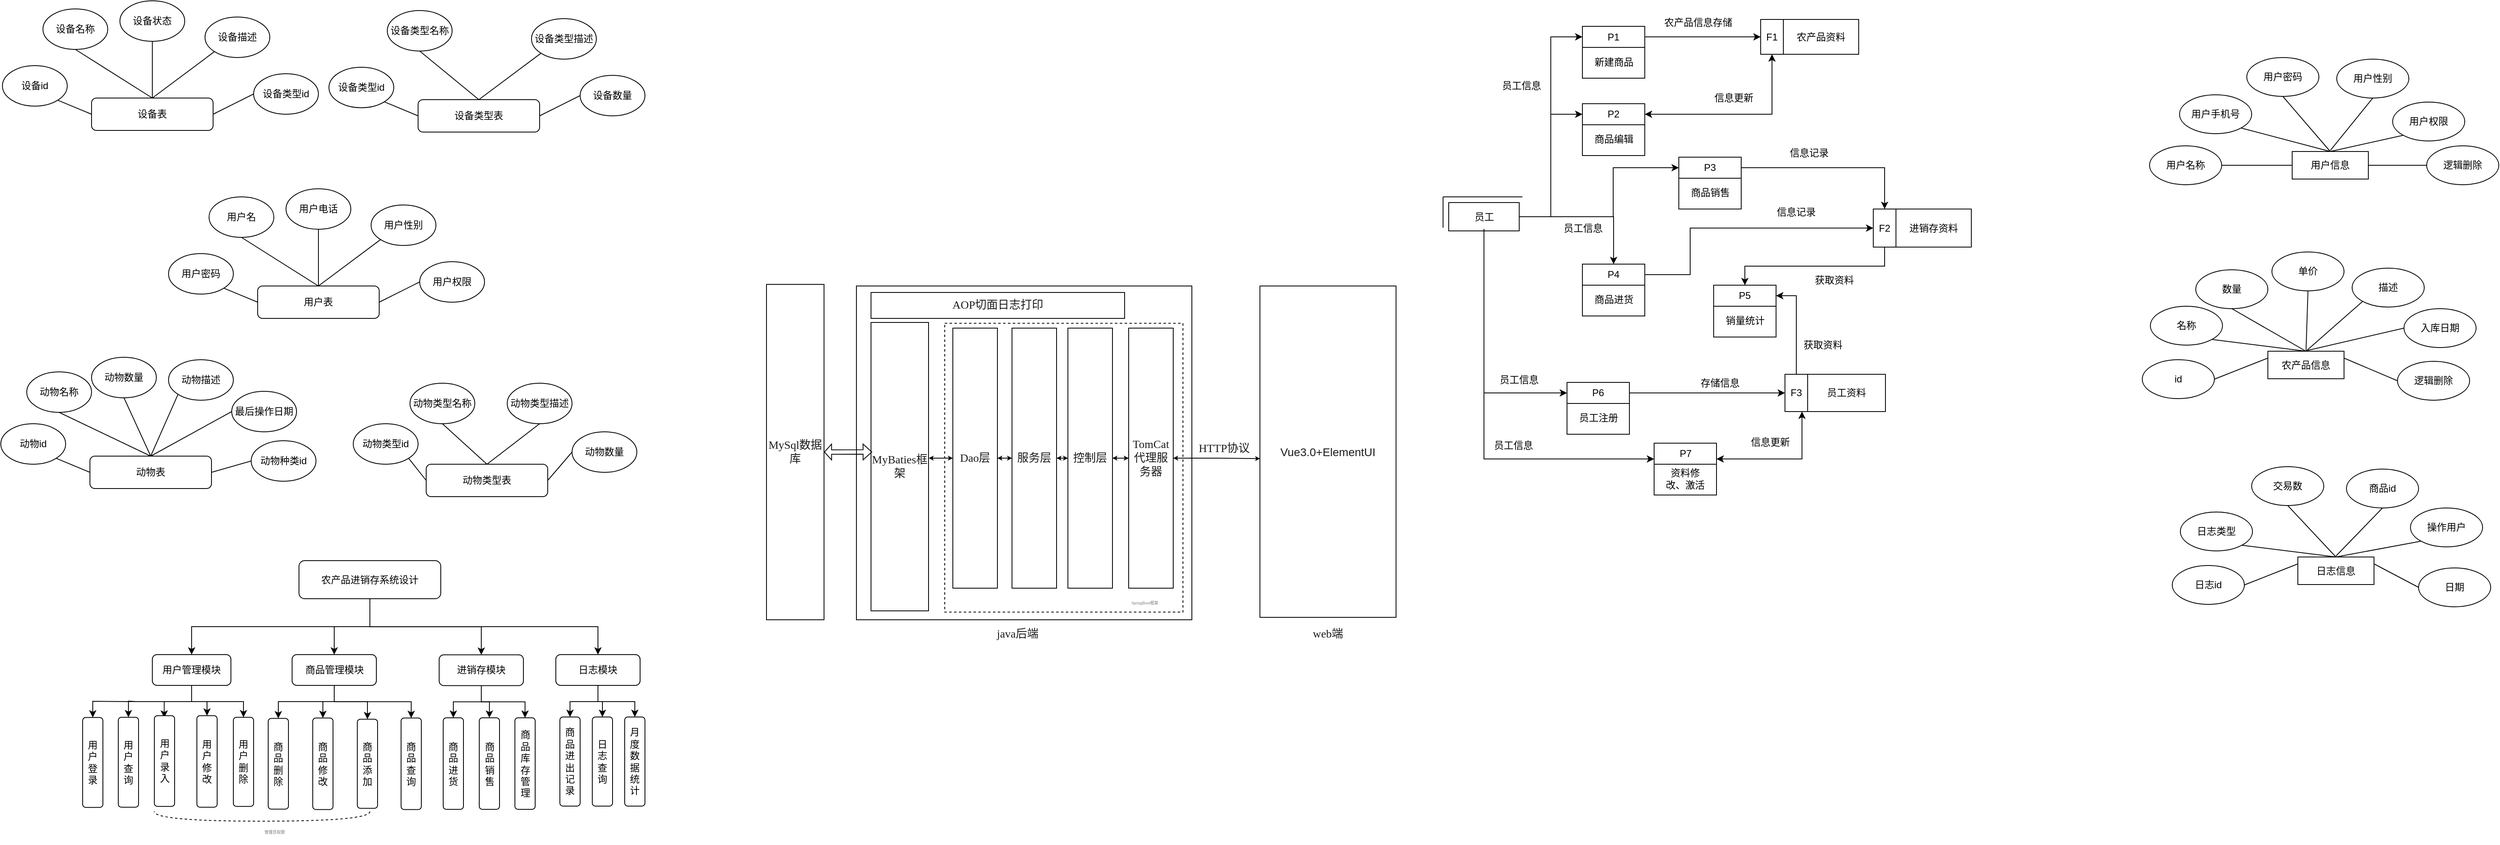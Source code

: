 <mxfile version="20.4.0" type="github">
  <diagram id="R2lEEEUBdFMjLlhIrx00" name="Page-1">
    <mxGraphModel dx="726" dy="376" grid="0" gridSize="10" guides="1" tooltips="1" connect="1" arrows="1" fold="1" page="1" pageScale="1" pageWidth="850" pageHeight="1100" math="0" shadow="0" extFonts="Permanent Marker^https://fonts.googleapis.com/css?family=Permanent+Marker">
      <root>
        <mxCell id="0" />
        <mxCell id="1" parent="0" />
        <mxCell id="AGVSFBgQGpehAt4ojXvq-1" value="用户表" style="rounded=1;whiteSpace=wrap;html=1;" parent="1" vertex="1">
          <mxGeometry x="350" y="390" width="150" height="40" as="geometry" />
        </mxCell>
        <mxCell id="AGVSFBgQGpehAt4ojXvq-3" value="用户名" style="ellipse;whiteSpace=wrap;html=1;" parent="1" vertex="1">
          <mxGeometry x="290" y="280" width="80" height="50" as="geometry" />
        </mxCell>
        <mxCell id="AGVSFBgQGpehAt4ojXvq-4" value="用户电话" style="ellipse;whiteSpace=wrap;html=1;" parent="1" vertex="1">
          <mxGeometry x="385" y="270" width="80" height="50" as="geometry" />
        </mxCell>
        <mxCell id="AGVSFBgQGpehAt4ojXvq-5" value="用户密码" style="ellipse;whiteSpace=wrap;html=1;" parent="1" vertex="1">
          <mxGeometry x="240" y="350" width="80" height="50" as="geometry" />
        </mxCell>
        <mxCell id="AGVSFBgQGpehAt4ojXvq-6" value="用户性别" style="ellipse;whiteSpace=wrap;html=1;" parent="1" vertex="1">
          <mxGeometry x="490" y="290" width="80" height="50" as="geometry" />
        </mxCell>
        <mxCell id="AGVSFBgQGpehAt4ojXvq-7" value="用户权限" style="ellipse;whiteSpace=wrap;html=1;" parent="1" vertex="1">
          <mxGeometry x="550" y="360" width="80" height="50" as="geometry" />
        </mxCell>
        <mxCell id="AGVSFBgQGpehAt4ojXvq-9" value="" style="endArrow=none;html=1;rounded=0;entryX=1;entryY=1;entryDx=0;entryDy=0;exitX=0;exitY=0.5;exitDx=0;exitDy=0;" parent="1" source="AGVSFBgQGpehAt4ojXvq-1" target="AGVSFBgQGpehAt4ojXvq-5" edge="1">
          <mxGeometry width="50" height="50" relative="1" as="geometry">
            <mxPoint x="600" y="430" as="sourcePoint" />
            <mxPoint x="650" y="380" as="targetPoint" />
          </mxGeometry>
        </mxCell>
        <mxCell id="AGVSFBgQGpehAt4ojXvq-10" value="" style="endArrow=none;html=1;rounded=0;entryX=0.5;entryY=1;entryDx=0;entryDy=0;exitX=0.5;exitY=0;exitDx=0;exitDy=0;" parent="1" source="AGVSFBgQGpehAt4ojXvq-1" target="AGVSFBgQGpehAt4ojXvq-3" edge="1">
          <mxGeometry width="50" height="50" relative="1" as="geometry">
            <mxPoint x="360" y="420" as="sourcePoint" />
            <mxPoint x="318.382" y="402.616" as="targetPoint" />
          </mxGeometry>
        </mxCell>
        <mxCell id="AGVSFBgQGpehAt4ojXvq-11" value="" style="endArrow=none;html=1;rounded=0;entryX=0.5;entryY=1;entryDx=0;entryDy=0;exitX=0.5;exitY=0;exitDx=0;exitDy=0;" parent="1" source="AGVSFBgQGpehAt4ojXvq-1" target="AGVSFBgQGpehAt4ojXvq-4" edge="1">
          <mxGeometry width="50" height="50" relative="1" as="geometry">
            <mxPoint x="435" y="400" as="sourcePoint" />
            <mxPoint x="370" y="340" as="targetPoint" />
          </mxGeometry>
        </mxCell>
        <mxCell id="AGVSFBgQGpehAt4ojXvq-12" value="" style="endArrow=none;html=1;rounded=0;entryX=0;entryY=1;entryDx=0;entryDy=0;exitX=0.5;exitY=0;exitDx=0;exitDy=0;" parent="1" source="AGVSFBgQGpehAt4ojXvq-1" target="AGVSFBgQGpehAt4ojXvq-6" edge="1">
          <mxGeometry width="50" height="50" relative="1" as="geometry">
            <mxPoint x="445" y="410" as="sourcePoint" />
            <mxPoint x="380" y="350" as="targetPoint" />
          </mxGeometry>
        </mxCell>
        <mxCell id="AGVSFBgQGpehAt4ojXvq-13" value="" style="endArrow=none;html=1;rounded=0;entryX=0;entryY=0.5;entryDx=0;entryDy=0;exitX=1;exitY=0.5;exitDx=0;exitDy=0;" parent="1" source="AGVSFBgQGpehAt4ojXvq-1" target="AGVSFBgQGpehAt4ojXvq-7" edge="1">
          <mxGeometry width="50" height="50" relative="1" as="geometry">
            <mxPoint x="455" y="420" as="sourcePoint" />
            <mxPoint x="390" y="360" as="targetPoint" />
          </mxGeometry>
        </mxCell>
        <mxCell id="AGVSFBgQGpehAt4ojXvq-14" value="设备表" style="rounded=1;whiteSpace=wrap;html=1;" parent="1" vertex="1">
          <mxGeometry x="145" y="158" width="150" height="40" as="geometry" />
        </mxCell>
        <mxCell id="AGVSFBgQGpehAt4ojXvq-15" value="设备名称" style="ellipse;whiteSpace=wrap;html=1;" parent="1" vertex="1">
          <mxGeometry x="85" y="48" width="80" height="50" as="geometry" />
        </mxCell>
        <mxCell id="AGVSFBgQGpehAt4ojXvq-16" value="设备状态" style="ellipse;whiteSpace=wrap;html=1;" parent="1" vertex="1">
          <mxGeometry x="180" y="38" width="80" height="50" as="geometry" />
        </mxCell>
        <mxCell id="AGVSFBgQGpehAt4ojXvq-17" value="设备id" style="ellipse;whiteSpace=wrap;html=1;" parent="1" vertex="1">
          <mxGeometry x="35" y="118" width="80" height="50" as="geometry" />
        </mxCell>
        <mxCell id="AGVSFBgQGpehAt4ojXvq-18" value="设备描述" style="ellipse;whiteSpace=wrap;html=1;" parent="1" vertex="1">
          <mxGeometry x="285" y="58" width="80" height="50" as="geometry" />
        </mxCell>
        <mxCell id="AGVSFBgQGpehAt4ojXvq-19" value="设备类型id" style="ellipse;whiteSpace=wrap;html=1;" parent="1" vertex="1">
          <mxGeometry x="345" y="128" width="80" height="50" as="geometry" />
        </mxCell>
        <mxCell id="AGVSFBgQGpehAt4ojXvq-20" value="" style="endArrow=none;html=1;rounded=0;entryX=1;entryY=1;entryDx=0;entryDy=0;exitX=0;exitY=0.5;exitDx=0;exitDy=0;" parent="1" source="AGVSFBgQGpehAt4ojXvq-14" target="AGVSFBgQGpehAt4ojXvq-17" edge="1">
          <mxGeometry width="50" height="50" relative="1" as="geometry">
            <mxPoint x="395" y="198" as="sourcePoint" />
            <mxPoint x="445" y="148" as="targetPoint" />
          </mxGeometry>
        </mxCell>
        <mxCell id="AGVSFBgQGpehAt4ojXvq-21" value="" style="endArrow=none;html=1;rounded=0;entryX=0.5;entryY=1;entryDx=0;entryDy=0;exitX=0.5;exitY=0;exitDx=0;exitDy=0;" parent="1" source="AGVSFBgQGpehAt4ojXvq-14" target="AGVSFBgQGpehAt4ojXvq-15" edge="1">
          <mxGeometry width="50" height="50" relative="1" as="geometry">
            <mxPoint x="155" y="188" as="sourcePoint" />
            <mxPoint x="113.382" y="170.616" as="targetPoint" />
          </mxGeometry>
        </mxCell>
        <mxCell id="AGVSFBgQGpehAt4ojXvq-22" value="" style="endArrow=none;html=1;rounded=0;entryX=0.5;entryY=1;entryDx=0;entryDy=0;exitX=0.5;exitY=0;exitDx=0;exitDy=0;" parent="1" source="AGVSFBgQGpehAt4ojXvq-14" target="AGVSFBgQGpehAt4ojXvq-16" edge="1">
          <mxGeometry width="50" height="50" relative="1" as="geometry">
            <mxPoint x="230" y="168" as="sourcePoint" />
            <mxPoint x="165" y="108" as="targetPoint" />
          </mxGeometry>
        </mxCell>
        <mxCell id="AGVSFBgQGpehAt4ojXvq-23" value="" style="endArrow=none;html=1;rounded=0;entryX=0;entryY=1;entryDx=0;entryDy=0;exitX=0.5;exitY=0;exitDx=0;exitDy=0;" parent="1" source="AGVSFBgQGpehAt4ojXvq-14" target="AGVSFBgQGpehAt4ojXvq-18" edge="1">
          <mxGeometry width="50" height="50" relative="1" as="geometry">
            <mxPoint x="240" y="178" as="sourcePoint" />
            <mxPoint x="175" y="118" as="targetPoint" />
          </mxGeometry>
        </mxCell>
        <mxCell id="AGVSFBgQGpehAt4ojXvq-24" value="" style="endArrow=none;html=1;rounded=0;entryX=0;entryY=0.5;entryDx=0;entryDy=0;exitX=1;exitY=0.5;exitDx=0;exitDy=0;" parent="1" source="AGVSFBgQGpehAt4ojXvq-14" target="AGVSFBgQGpehAt4ojXvq-19" edge="1">
          <mxGeometry width="50" height="50" relative="1" as="geometry">
            <mxPoint x="250" y="188" as="sourcePoint" />
            <mxPoint x="185" y="128" as="targetPoint" />
          </mxGeometry>
        </mxCell>
        <mxCell id="AGVSFBgQGpehAt4ojXvq-25" value="动物表" style="rounded=1;whiteSpace=wrap;html=1;" parent="1" vertex="1">
          <mxGeometry x="143" y="600" width="150" height="40" as="geometry" />
        </mxCell>
        <mxCell id="AGVSFBgQGpehAt4ojXvq-26" value="动物名称" style="ellipse;whiteSpace=wrap;html=1;" parent="1" vertex="1">
          <mxGeometry x="65" y="496" width="80" height="50" as="geometry" />
        </mxCell>
        <mxCell id="AGVSFBgQGpehAt4ojXvq-27" value="动物数量" style="ellipse;whiteSpace=wrap;html=1;" parent="1" vertex="1">
          <mxGeometry x="145" y="478" width="80" height="50" as="geometry" />
        </mxCell>
        <mxCell id="AGVSFBgQGpehAt4ojXvq-28" value="动物id" style="ellipse;whiteSpace=wrap;html=1;" parent="1" vertex="1">
          <mxGeometry x="33" y="560" width="80" height="50" as="geometry" />
        </mxCell>
        <mxCell id="AGVSFBgQGpehAt4ojXvq-29" value="动物描述" style="ellipse;whiteSpace=wrap;html=1;" parent="1" vertex="1">
          <mxGeometry x="240" y="481" width="80" height="50" as="geometry" />
        </mxCell>
        <mxCell id="AGVSFBgQGpehAt4ojXvq-30" value="最后操作日期" style="ellipse;whiteSpace=wrap;html=1;" parent="1" vertex="1">
          <mxGeometry x="318" y="520" width="80" height="50" as="geometry" />
        </mxCell>
        <mxCell id="AGVSFBgQGpehAt4ojXvq-31" value="" style="endArrow=none;html=1;rounded=0;entryX=1;entryY=1;entryDx=0;entryDy=0;exitX=0;exitY=0.5;exitDx=0;exitDy=0;" parent="1" source="AGVSFBgQGpehAt4ojXvq-25" target="AGVSFBgQGpehAt4ojXvq-28" edge="1">
          <mxGeometry width="50" height="50" relative="1" as="geometry">
            <mxPoint x="393" y="640" as="sourcePoint" />
            <mxPoint x="443" y="590" as="targetPoint" />
          </mxGeometry>
        </mxCell>
        <mxCell id="AGVSFBgQGpehAt4ojXvq-32" value="" style="endArrow=none;html=1;rounded=0;entryX=0.5;entryY=1;entryDx=0;entryDy=0;exitX=0.5;exitY=0;exitDx=0;exitDy=0;" parent="1" source="AGVSFBgQGpehAt4ojXvq-25" target="AGVSFBgQGpehAt4ojXvq-26" edge="1">
          <mxGeometry width="50" height="50" relative="1" as="geometry">
            <mxPoint x="153" y="630" as="sourcePoint" />
            <mxPoint x="111.382" y="612.616" as="targetPoint" />
          </mxGeometry>
        </mxCell>
        <mxCell id="AGVSFBgQGpehAt4ojXvq-33" value="" style="endArrow=none;html=1;rounded=0;entryX=0.5;entryY=1;entryDx=0;entryDy=0;exitX=0.5;exitY=0;exitDx=0;exitDy=0;" parent="1" source="AGVSFBgQGpehAt4ojXvq-25" target="AGVSFBgQGpehAt4ojXvq-27" edge="1">
          <mxGeometry width="50" height="50" relative="1" as="geometry">
            <mxPoint x="228" y="610" as="sourcePoint" />
            <mxPoint x="163" y="550" as="targetPoint" />
          </mxGeometry>
        </mxCell>
        <mxCell id="AGVSFBgQGpehAt4ojXvq-34" value="" style="endArrow=none;html=1;rounded=0;entryX=0;entryY=1;entryDx=0;entryDy=0;exitX=0.5;exitY=0;exitDx=0;exitDy=0;" parent="1" source="AGVSFBgQGpehAt4ojXvq-25" target="AGVSFBgQGpehAt4ojXvq-29" edge="1">
          <mxGeometry width="50" height="50" relative="1" as="geometry">
            <mxPoint x="238" y="620" as="sourcePoint" />
            <mxPoint x="173" y="560" as="targetPoint" />
          </mxGeometry>
        </mxCell>
        <mxCell id="AGVSFBgQGpehAt4ojXvq-35" value="" style="endArrow=none;html=1;rounded=0;entryX=0;entryY=0.5;entryDx=0;entryDy=0;exitX=0.5;exitY=0;exitDx=0;exitDy=0;" parent="1" source="AGVSFBgQGpehAt4ojXvq-25" target="AGVSFBgQGpehAt4ojXvq-30" edge="1">
          <mxGeometry width="50" height="50" relative="1" as="geometry">
            <mxPoint x="269" y="581" as="sourcePoint" />
            <mxPoint x="183" y="570" as="targetPoint" />
          </mxGeometry>
        </mxCell>
        <mxCell id="AGVSFBgQGpehAt4ojXvq-36" value="动物种类id" style="ellipse;whiteSpace=wrap;html=1;" parent="1" vertex="1">
          <mxGeometry x="342" y="581" width="80" height="50" as="geometry" />
        </mxCell>
        <mxCell id="AGVSFBgQGpehAt4ojXvq-37" value="" style="endArrow=none;html=1;rounded=0;entryX=0;entryY=0.5;entryDx=0;entryDy=0;exitX=1;exitY=0.5;exitDx=0;exitDy=0;" parent="1" source="AGVSFBgQGpehAt4ojXvq-25" target="AGVSFBgQGpehAt4ojXvq-36" edge="1">
          <mxGeometry width="50" height="50" relative="1" as="geometry">
            <mxPoint x="293" y="690.0" as="sourcePoint" />
            <mxPoint x="183" y="640" as="targetPoint" />
          </mxGeometry>
        </mxCell>
        <mxCell id="AGVSFBgQGpehAt4ojXvq-38" value="动物类型表" style="rounded=1;whiteSpace=wrap;html=1;" parent="1" vertex="1">
          <mxGeometry x="558" y="610" width="150" height="40" as="geometry" />
        </mxCell>
        <mxCell id="AGVSFBgQGpehAt4ojXvq-39" value="动物类型名称" style="ellipse;whiteSpace=wrap;html=1;" parent="1" vertex="1">
          <mxGeometry x="538" y="510" width="80" height="50" as="geometry" />
        </mxCell>
        <mxCell id="AGVSFBgQGpehAt4ojXvq-40" value="动物类型描述" style="ellipse;whiteSpace=wrap;html=1;" parent="1" vertex="1">
          <mxGeometry x="658" y="510" width="80" height="50" as="geometry" />
        </mxCell>
        <mxCell id="AGVSFBgQGpehAt4ojXvq-41" value="动物类型id" style="ellipse;whiteSpace=wrap;html=1;" parent="1" vertex="1">
          <mxGeometry x="468" y="560" width="80" height="50" as="geometry" />
        </mxCell>
        <mxCell id="AGVSFBgQGpehAt4ojXvq-43" value="动物数量" style="ellipse;whiteSpace=wrap;html=1;" parent="1" vertex="1">
          <mxGeometry x="738" y="570" width="80" height="50" as="geometry" />
        </mxCell>
        <mxCell id="AGVSFBgQGpehAt4ojXvq-44" value="" style="endArrow=none;html=1;rounded=0;entryX=1;entryY=1;entryDx=0;entryDy=0;exitX=0;exitY=0.5;exitDx=0;exitDy=0;" parent="1" source="AGVSFBgQGpehAt4ojXvq-38" target="AGVSFBgQGpehAt4ojXvq-41" edge="1">
          <mxGeometry width="50" height="50" relative="1" as="geometry">
            <mxPoint x="808" y="650" as="sourcePoint" />
            <mxPoint x="858" y="600" as="targetPoint" />
          </mxGeometry>
        </mxCell>
        <mxCell id="AGVSFBgQGpehAt4ojXvq-45" value="" style="endArrow=none;html=1;rounded=0;entryX=0.5;entryY=1;entryDx=0;entryDy=0;exitX=0.5;exitY=0;exitDx=0;exitDy=0;" parent="1" source="AGVSFBgQGpehAt4ojXvq-38" target="AGVSFBgQGpehAt4ojXvq-39" edge="1">
          <mxGeometry width="50" height="50" relative="1" as="geometry">
            <mxPoint x="568" y="640" as="sourcePoint" />
            <mxPoint x="526.382" y="622.616" as="targetPoint" />
          </mxGeometry>
        </mxCell>
        <mxCell id="AGVSFBgQGpehAt4ojXvq-46" value="" style="endArrow=none;html=1;rounded=0;entryX=0.5;entryY=1;entryDx=0;entryDy=0;exitX=0.5;exitY=0;exitDx=0;exitDy=0;" parent="1" source="AGVSFBgQGpehAt4ojXvq-38" target="AGVSFBgQGpehAt4ojXvq-40" edge="1">
          <mxGeometry width="50" height="50" relative="1" as="geometry">
            <mxPoint x="643" y="620" as="sourcePoint" />
            <mxPoint x="578" y="560" as="targetPoint" />
          </mxGeometry>
        </mxCell>
        <mxCell id="AGVSFBgQGpehAt4ojXvq-48" value="" style="endArrow=none;html=1;rounded=0;entryX=0;entryY=0.5;entryDx=0;entryDy=0;exitX=1;exitY=0.5;exitDx=0;exitDy=0;" parent="1" source="AGVSFBgQGpehAt4ojXvq-38" target="AGVSFBgQGpehAt4ojXvq-43" edge="1">
          <mxGeometry width="50" height="50" relative="1" as="geometry">
            <mxPoint x="663" y="640" as="sourcePoint" />
            <mxPoint x="598" y="580" as="targetPoint" />
          </mxGeometry>
        </mxCell>
        <mxCell id="AGVSFBgQGpehAt4ojXvq-51" value="设备类型表" style="rounded=1;whiteSpace=wrap;html=1;" parent="1" vertex="1">
          <mxGeometry x="548" y="160" width="150" height="40" as="geometry" />
        </mxCell>
        <mxCell id="AGVSFBgQGpehAt4ojXvq-52" value="设备类型名称" style="ellipse;whiteSpace=wrap;html=1;" parent="1" vertex="1">
          <mxGeometry x="510" y="50" width="80" height="50" as="geometry" />
        </mxCell>
        <mxCell id="AGVSFBgQGpehAt4ojXvq-54" value="设备类型id" style="ellipse;whiteSpace=wrap;html=1;" parent="1" vertex="1">
          <mxGeometry x="438" y="120" width="80" height="50" as="geometry" />
        </mxCell>
        <mxCell id="AGVSFBgQGpehAt4ojXvq-55" value="设备类型描述" style="ellipse;whiteSpace=wrap;html=1;" parent="1" vertex="1">
          <mxGeometry x="688" y="60" width="80" height="50" as="geometry" />
        </mxCell>
        <mxCell id="AGVSFBgQGpehAt4ojXvq-56" value="设备数量" style="ellipse;whiteSpace=wrap;html=1;" parent="1" vertex="1">
          <mxGeometry x="748" y="130" width="80" height="50" as="geometry" />
        </mxCell>
        <mxCell id="AGVSFBgQGpehAt4ojXvq-57" value="" style="endArrow=none;html=1;rounded=0;entryX=1;entryY=1;entryDx=0;entryDy=0;exitX=0;exitY=0.5;exitDx=0;exitDy=0;" parent="1" source="AGVSFBgQGpehAt4ojXvq-51" target="AGVSFBgQGpehAt4ojXvq-54" edge="1">
          <mxGeometry width="50" height="50" relative="1" as="geometry">
            <mxPoint x="798" y="200" as="sourcePoint" />
            <mxPoint x="848" y="150" as="targetPoint" />
          </mxGeometry>
        </mxCell>
        <mxCell id="AGVSFBgQGpehAt4ojXvq-58" value="" style="endArrow=none;html=1;rounded=0;entryX=0.5;entryY=1;entryDx=0;entryDy=0;exitX=0.5;exitY=0;exitDx=0;exitDy=0;" parent="1" source="AGVSFBgQGpehAt4ojXvq-51" target="AGVSFBgQGpehAt4ojXvq-52" edge="1">
          <mxGeometry width="50" height="50" relative="1" as="geometry">
            <mxPoint x="558" y="190" as="sourcePoint" />
            <mxPoint x="516.382" y="172.616" as="targetPoint" />
          </mxGeometry>
        </mxCell>
        <mxCell id="AGVSFBgQGpehAt4ojXvq-60" value="" style="endArrow=none;html=1;rounded=0;entryX=0;entryY=1;entryDx=0;entryDy=0;exitX=0.5;exitY=0;exitDx=0;exitDy=0;" parent="1" source="AGVSFBgQGpehAt4ojXvq-51" target="AGVSFBgQGpehAt4ojXvq-55" edge="1">
          <mxGeometry width="50" height="50" relative="1" as="geometry">
            <mxPoint x="643" y="180" as="sourcePoint" />
            <mxPoint x="578" y="120" as="targetPoint" />
          </mxGeometry>
        </mxCell>
        <mxCell id="AGVSFBgQGpehAt4ojXvq-61" value="" style="endArrow=none;html=1;rounded=0;entryX=0;entryY=0.5;entryDx=0;entryDy=0;exitX=1;exitY=0.5;exitDx=0;exitDy=0;" parent="1" source="AGVSFBgQGpehAt4ojXvq-51" target="AGVSFBgQGpehAt4ojXvq-56" edge="1">
          <mxGeometry width="50" height="50" relative="1" as="geometry">
            <mxPoint x="653" y="190" as="sourcePoint" />
            <mxPoint x="588" y="130" as="targetPoint" />
          </mxGeometry>
        </mxCell>
        <mxCell id="SODFRt9bSJiDdf-VWlbA-10" style="edgeStyle=orthogonalEdgeStyle;rounded=0;orthogonalLoop=1;jettySize=auto;html=1;exitX=0.5;exitY=1;exitDx=0;exitDy=0;" parent="1" source="SODFRt9bSJiDdf-VWlbA-1" target="SODFRt9bSJiDdf-VWlbA-9" edge="1">
          <mxGeometry relative="1" as="geometry" />
        </mxCell>
        <mxCell id="SODFRt9bSJiDdf-VWlbA-11" style="edgeStyle=orthogonalEdgeStyle;rounded=0;orthogonalLoop=1;jettySize=auto;html=1;exitX=0.5;exitY=1;exitDx=0;exitDy=0;entryX=0.5;entryY=0;entryDx=0;entryDy=0;" parent="1" source="SODFRt9bSJiDdf-VWlbA-1" target="SODFRt9bSJiDdf-VWlbA-5" edge="1">
          <mxGeometry relative="1" as="geometry" />
        </mxCell>
        <mxCell id="a6gTNeVtRoq8pnVDTsvT-1" style="edgeStyle=orthogonalEdgeStyle;rounded=0;orthogonalLoop=1;jettySize=auto;html=1;exitX=0.5;exitY=1;exitDx=0;exitDy=0;entryX=0.5;entryY=0;entryDx=0;entryDy=0;" parent="1" source="SODFRt9bSJiDdf-VWlbA-1" target="SODFRt9bSJiDdf-VWlbA-7" edge="1">
          <mxGeometry relative="1" as="geometry" />
        </mxCell>
        <mxCell id="Y1sQq-2i9glVPCzkuiOH-3" style="edgeStyle=orthogonalEdgeStyle;rounded=0;orthogonalLoop=1;jettySize=auto;html=1;exitX=0.5;exitY=1;exitDx=0;exitDy=0;entryX=0.5;entryY=0;entryDx=0;entryDy=0;" parent="1" source="SODFRt9bSJiDdf-VWlbA-1" target="Y1sQq-2i9glVPCzkuiOH-1" edge="1">
          <mxGeometry relative="1" as="geometry" />
        </mxCell>
        <mxCell id="SODFRt9bSJiDdf-VWlbA-1" value="农产品进销存系统设计" style="rounded=1;whiteSpace=wrap;html=1;" parent="1" vertex="1">
          <mxGeometry x="401" y="729" width="175" height="47" as="geometry" />
        </mxCell>
        <mxCell id="SODFRt9bSJiDdf-VWlbA-17" style="edgeStyle=orthogonalEdgeStyle;rounded=0;orthogonalLoop=1;jettySize=auto;html=1;exitX=0.5;exitY=1;exitDx=0;exitDy=0;entryX=0.5;entryY=0;entryDx=0;entryDy=0;" parent="1" source="SODFRt9bSJiDdf-VWlbA-5" target="SODFRt9bSJiDdf-VWlbA-14" edge="1">
          <mxGeometry relative="1" as="geometry" />
        </mxCell>
        <mxCell id="SODFRt9bSJiDdf-VWlbA-18" style="edgeStyle=orthogonalEdgeStyle;rounded=0;orthogonalLoop=1;jettySize=auto;html=1;exitX=0.5;exitY=1;exitDx=0;exitDy=0;entryX=0.487;entryY=0.022;entryDx=0;entryDy=0;entryPerimeter=0;" parent="1" source="SODFRt9bSJiDdf-VWlbA-5" target="SODFRt9bSJiDdf-VWlbA-12" edge="1">
          <mxGeometry relative="1" as="geometry" />
        </mxCell>
        <mxCell id="SODFRt9bSJiDdf-VWlbA-19" style="edgeStyle=orthogonalEdgeStyle;rounded=0;orthogonalLoop=1;jettySize=auto;html=1;exitX=0.5;exitY=1;exitDx=0;exitDy=0;entryX=0.5;entryY=0;entryDx=0;entryDy=0;" parent="1" source="SODFRt9bSJiDdf-VWlbA-5" target="SODFRt9bSJiDdf-VWlbA-15" edge="1">
          <mxGeometry relative="1" as="geometry" />
        </mxCell>
        <mxCell id="SODFRt9bSJiDdf-VWlbA-20" style="edgeStyle=orthogonalEdgeStyle;rounded=0;orthogonalLoop=1;jettySize=auto;html=1;exitX=0.5;exitY=1;exitDx=0;exitDy=0;" parent="1" source="SODFRt9bSJiDdf-VWlbA-5" target="SODFRt9bSJiDdf-VWlbA-16" edge="1">
          <mxGeometry relative="1" as="geometry" />
        </mxCell>
        <mxCell id="7_C2mpXnlr8oI_WYMMDK-3" style="edgeStyle=orthogonalEdgeStyle;rounded=0;orthogonalLoop=1;jettySize=auto;html=1;exitX=0.5;exitY=1;exitDx=0;exitDy=0;entryX=0.5;entryY=0;entryDx=0;entryDy=0;" parent="1" source="SODFRt9bSJiDdf-VWlbA-5" target="7_C2mpXnlr8oI_WYMMDK-1" edge="1">
          <mxGeometry relative="1" as="geometry" />
        </mxCell>
        <mxCell id="SODFRt9bSJiDdf-VWlbA-5" value="用户管理模块" style="rounded=1;whiteSpace=wrap;html=1;" parent="1" vertex="1">
          <mxGeometry x="220" y="845" width="97" height="38" as="geometry" />
        </mxCell>
        <mxCell id="SODFRt9bSJiDdf-VWlbA-28" style="edgeStyle=orthogonalEdgeStyle;rounded=0;orthogonalLoop=1;jettySize=auto;html=1;exitX=0.5;exitY=1;exitDx=0;exitDy=0;entryX=0.5;entryY=0;entryDx=0;entryDy=0;" parent="1" source="SODFRt9bSJiDdf-VWlbA-7" target="SODFRt9bSJiDdf-VWlbA-21" edge="1">
          <mxGeometry relative="1" as="geometry">
            <Array as="points">
              <mxPoint x="445" y="903" />
              <mxPoint x="376" y="903" />
            </Array>
          </mxGeometry>
        </mxCell>
        <mxCell id="SODFRt9bSJiDdf-VWlbA-29" style="edgeStyle=orthogonalEdgeStyle;rounded=0;orthogonalLoop=1;jettySize=auto;html=1;exitX=0.5;exitY=1;exitDx=0;exitDy=0;entryX=0.5;entryY=0;entryDx=0;entryDy=0;" parent="1" source="SODFRt9bSJiDdf-VWlbA-7" target="SODFRt9bSJiDdf-VWlbA-23" edge="1">
          <mxGeometry relative="1" as="geometry">
            <Array as="points">
              <mxPoint x="445" y="903" />
              <mxPoint x="431" y="903" />
            </Array>
          </mxGeometry>
        </mxCell>
        <mxCell id="SODFRt9bSJiDdf-VWlbA-30" style="edgeStyle=orthogonalEdgeStyle;rounded=0;orthogonalLoop=1;jettySize=auto;html=1;exitX=0.5;exitY=1;exitDx=0;exitDy=0;entryX=0.5;entryY=0;entryDx=0;entryDy=0;" parent="1" source="SODFRt9bSJiDdf-VWlbA-7" target="SODFRt9bSJiDdf-VWlbA-24" edge="1">
          <mxGeometry relative="1" as="geometry">
            <Array as="points">
              <mxPoint x="445" y="903" />
              <mxPoint x="485" y="903" />
            </Array>
          </mxGeometry>
        </mxCell>
        <mxCell id="SODFRt9bSJiDdf-VWlbA-33" style="edgeStyle=orthogonalEdgeStyle;rounded=0;orthogonalLoop=1;jettySize=auto;html=1;exitX=0.5;exitY=1;exitDx=0;exitDy=0;" parent="1" source="SODFRt9bSJiDdf-VWlbA-7" target="SODFRt9bSJiDdf-VWlbA-25" edge="1">
          <mxGeometry relative="1" as="geometry" />
        </mxCell>
        <mxCell id="SODFRt9bSJiDdf-VWlbA-7" value="商品管理模块" style="rounded=1;whiteSpace=wrap;html=1;" parent="1" vertex="1">
          <mxGeometry x="392.5" y="845" width="104" height="38" as="geometry" />
        </mxCell>
        <mxCell id="SODFRt9bSJiDdf-VWlbA-37" style="edgeStyle=orthogonalEdgeStyle;rounded=0;orthogonalLoop=1;jettySize=auto;html=1;exitX=0.5;exitY=1;exitDx=0;exitDy=0;" parent="1" source="SODFRt9bSJiDdf-VWlbA-9" target="SODFRt9bSJiDdf-VWlbA-34" edge="1">
          <mxGeometry relative="1" as="geometry" />
        </mxCell>
        <mxCell id="SODFRt9bSJiDdf-VWlbA-39" style="edgeStyle=orthogonalEdgeStyle;rounded=0;orthogonalLoop=1;jettySize=auto;html=1;exitX=0.5;exitY=1;exitDx=0;exitDy=0;entryX=0.5;entryY=0;entryDx=0;entryDy=0;" parent="1" source="SODFRt9bSJiDdf-VWlbA-9" target="SODFRt9bSJiDdf-VWlbA-36" edge="1">
          <mxGeometry relative="1" as="geometry" />
        </mxCell>
        <mxCell id="Y1sQq-2i9glVPCzkuiOH-10" style="edgeStyle=orthogonalEdgeStyle;rounded=0;orthogonalLoop=1;jettySize=auto;html=1;exitX=0.5;exitY=1;exitDx=0;exitDy=0;entryX=0.5;entryY=0;entryDx=0;entryDy=0;" parent="1" source="SODFRt9bSJiDdf-VWlbA-9" target="SODFRt9bSJiDdf-VWlbA-35" edge="1">
          <mxGeometry relative="1" as="geometry">
            <Array as="points">
              <mxPoint x="770" y="903" />
              <mxPoint x="776" y="903" />
            </Array>
          </mxGeometry>
        </mxCell>
        <mxCell id="SODFRt9bSJiDdf-VWlbA-9" value="日志模块" style="rounded=1;whiteSpace=wrap;html=1;" parent="1" vertex="1">
          <mxGeometry x="718" y="845" width="104" height="38" as="geometry" />
        </mxCell>
        <mxCell id="SODFRt9bSJiDdf-VWlbA-12" value="用户录入" style="rounded=1;whiteSpace=wrap;html=1;" parent="1" vertex="1">
          <mxGeometry x="222.5" y="920.38" width="25" height="112" as="geometry" />
        </mxCell>
        <mxCell id="SODFRt9bSJiDdf-VWlbA-14" value="用户查询" style="rounded=1;whiteSpace=wrap;html=1;" parent="1" vertex="1">
          <mxGeometry x="178" y="922.38" width="25" height="111" as="geometry" />
        </mxCell>
        <mxCell id="SODFRt9bSJiDdf-VWlbA-15" value="用户修改" style="rounded=1;whiteSpace=wrap;html=1;" parent="1" vertex="1">
          <mxGeometry x="275" y="920.38" width="25" height="113" as="geometry" />
        </mxCell>
        <mxCell id="SODFRt9bSJiDdf-VWlbA-16" value="用户删除" style="rounded=1;whiteSpace=wrap;html=1;" parent="1" vertex="1">
          <mxGeometry x="320" y="922.38" width="25" height="110" as="geometry" />
        </mxCell>
        <mxCell id="SODFRt9bSJiDdf-VWlbA-21" value="商品删除" style="rounded=1;whiteSpace=wrap;html=1;" parent="1" vertex="1">
          <mxGeometry x="363" y="923.75" width="25" height="112" as="geometry" />
        </mxCell>
        <mxCell id="SODFRt9bSJiDdf-VWlbA-23" value="商品修改" style="rounded=1;whiteSpace=wrap;html=1;" parent="1" vertex="1">
          <mxGeometry x="418" y="923.25" width="25" height="113" as="geometry" />
        </mxCell>
        <mxCell id="SODFRt9bSJiDdf-VWlbA-24" value="商品添加" style="rounded=1;whiteSpace=wrap;html=1;" parent="1" vertex="1">
          <mxGeometry x="473" y="924.75" width="25" height="110" as="geometry" />
        </mxCell>
        <mxCell id="SODFRt9bSJiDdf-VWlbA-25" value="商品查询" style="rounded=1;whiteSpace=wrap;html=1;" parent="1" vertex="1">
          <mxGeometry x="527" y="923.25" width="25" height="113" as="geometry" />
        </mxCell>
        <mxCell id="SODFRt9bSJiDdf-VWlbA-34" value="商品进出记录" style="rounded=1;whiteSpace=wrap;html=1;" parent="1" vertex="1">
          <mxGeometry x="723" y="922" width="25" height="110" as="geometry" />
        </mxCell>
        <mxCell id="SODFRt9bSJiDdf-VWlbA-35" value="日志查询" style="rounded=1;whiteSpace=wrap;html=1;" parent="1" vertex="1">
          <mxGeometry x="763" y="922" width="25" height="110" as="geometry" />
        </mxCell>
        <mxCell id="SODFRt9bSJiDdf-VWlbA-36" value="月度数据统计" style="rounded=1;whiteSpace=wrap;html=1;" parent="1" vertex="1">
          <mxGeometry x="803" y="922" width="25" height="110" as="geometry" />
        </mxCell>
        <mxCell id="SODFRt9bSJiDdf-VWlbA-42" value="" style="shape=requiredInterface;html=1;verticalLabelPosition=bottom;sketch=0;rotation=90;dashed=1;" parent="1" vertex="1">
          <mxGeometry x="349.46" y="911.46" width="12" height="266.25" as="geometry" />
        </mxCell>
        <mxCell id="SODFRt9bSJiDdf-VWlbA-43" value="&lt;pre style=&quot;font-size: 5px;&quot;&gt;&lt;font face=&quot;Georgia&quot; style=&quot;font-size: 5px; line-height: 0.9;&quot;&gt;管理员权限&lt;/font&gt;&lt;/pre&gt;" style="text;html=1;strokeColor=none;fillColor=none;align=center;verticalAlign=middle;whiteSpace=wrap;rounded=0;dashed=1;opacity=0;fontSize=5;textDirection=ltr;fontColor=#757575;" parent="1" vertex="1">
          <mxGeometry x="322.75" y="1049" width="96" height="30" as="geometry" />
        </mxCell>
        <mxCell id="SODFRt9bSJiDdf-VWlbA-45" value="" style="rounded=0;whiteSpace=wrap;html=1;fontFamily=Georgia;fontSize=5;fontColor=#757575;glass=0;" parent="1" vertex="1">
          <mxGeometry x="1089" y="390" width="414" height="412" as="geometry" />
        </mxCell>
        <mxCell id="SODFRt9bSJiDdf-VWlbA-46" value="&lt;font color=&quot;#1c1c1c&quot; style=&quot;font-size: 14px;&quot;&gt;java后端&lt;/font&gt;" style="text;html=1;strokeColor=none;fillColor=none;align=center;verticalAlign=middle;whiteSpace=wrap;rounded=0;fontFamily=Georgia;fontSize=14;fontColor=#757575;" parent="1" vertex="1">
          <mxGeometry x="1257.5" y="805" width="60" height="30" as="geometry" />
        </mxCell>
        <mxCell id="SODFRt9bSJiDdf-VWlbA-47" value="" style="rounded=0;whiteSpace=wrap;html=1;fontFamily=Georgia;fontSize=14;fontColor=#1C1C1C;dashed=1;" parent="1" vertex="1">
          <mxGeometry x="1198" y="436" width="294" height="356.5" as="geometry" />
        </mxCell>
        <mxCell id="SODFRt9bSJiDdf-VWlbA-48" value="&lt;pre style=&quot;font-size: 5px;&quot;&gt;&lt;font face=&quot;Georgia&quot; style=&quot;font-size: 5px; line-height: 0.9;&quot;&gt;SpringBoot框架&lt;/font&gt;&lt;/pre&gt;" style="text;html=1;strokeColor=none;fillColor=none;align=center;verticalAlign=middle;whiteSpace=wrap;rounded=0;dashed=1;opacity=0;fontSize=5;textDirection=ltr;fontColor=#757575;" parent="1" vertex="1">
          <mxGeometry x="1397" y="766" width="96" height="30" as="geometry" />
        </mxCell>
        <mxCell id="SODFRt9bSJiDdf-VWlbA-49" value="MyBaties框架" style="rounded=0;glass=0;fontFamily=Georgia;fontSize=14;fontColor=#1C1C1C;align=center;whiteSpace=wrap;" parent="1" vertex="1">
          <mxGeometry x="1107" y="435" width="71" height="356" as="geometry" />
        </mxCell>
        <mxCell id="SODFRt9bSJiDdf-VWlbA-50" value="MySql数据库" style="rounded=0;glass=0;fontFamily=Georgia;fontSize=14;fontColor=#1C1C1C;align=center;whiteSpace=wrap;" parent="1" vertex="1">
          <mxGeometry x="978" y="388" width="71" height="414" as="geometry" />
        </mxCell>
        <mxCell id="SODFRt9bSJiDdf-VWlbA-51" value="" style="shape=flexArrow;endArrow=classic;startArrow=classic;html=1;rounded=0;fontFamily=Georgia;fontSize=14;fontColor=#1C1C1C;entryX=0.021;entryY=0.449;entryDx=0;entryDy=0;exitX=1;exitY=0.5;exitDx=0;exitDy=0;width=5.517;startSize=2.605;endSize=3.257;startWidth=12.985;endWidth=12.985;entryPerimeter=0;" parent="1" source="SODFRt9bSJiDdf-VWlbA-50" target="SODFRt9bSJiDdf-VWlbA-49" edge="1">
          <mxGeometry width="100" height="100" relative="1" as="geometry">
            <mxPoint x="1110" y="671" as="sourcePoint" />
            <mxPoint x="1210" y="571" as="targetPoint" />
          </mxGeometry>
        </mxCell>
        <mxCell id="SODFRt9bSJiDdf-VWlbA-59" style="edgeStyle=orthogonalEdgeStyle;rounded=0;orthogonalLoop=1;jettySize=auto;html=1;exitX=0;exitY=0.5;exitDx=0;exitDy=0;entryX=1;entryY=0.5;entryDx=0;entryDy=0;fontFamily=Georgia;fontSize=14;fontColor=#1C1C1C;startArrow=classic;startFill=1;jumpSize=2;endSize=3;startSize=3;" parent="1" source="SODFRt9bSJiDdf-VWlbA-53" target="SODFRt9bSJiDdf-VWlbA-55" edge="1">
          <mxGeometry relative="1" as="geometry" />
        </mxCell>
        <mxCell id="SODFRt9bSJiDdf-VWlbA-68" style="edgeStyle=orthogonalEdgeStyle;rounded=0;jumpSize=2;orthogonalLoop=1;jettySize=auto;html=1;exitX=1;exitY=0.5;exitDx=0;exitDy=0;entryX=0.001;entryY=0.521;entryDx=0;entryDy=0;entryPerimeter=0;fontFamily=Georgia;fontSize=14;fontColor=#1C1C1C;startArrow=classic;startFill=1;startSize=3;endSize=3;" parent="1" source="SODFRt9bSJiDdf-VWlbA-53" target="SODFRt9bSJiDdf-VWlbA-65" edge="1">
          <mxGeometry relative="1" as="geometry" />
        </mxCell>
        <mxCell id="SODFRt9bSJiDdf-VWlbA-53" value="TomCat代理服务器" style="rounded=0;whiteSpace=wrap;html=1;glass=0;fontFamily=Georgia;fontSize=14;fontColor=#1C1C1C;" parent="1" vertex="1">
          <mxGeometry x="1425" y="442" width="55" height="321" as="geometry" />
        </mxCell>
        <mxCell id="SODFRt9bSJiDdf-VWlbA-54" value="AOP切面日志打印" style="rounded=0;whiteSpace=wrap;html=1;glass=0;fontFamily=Georgia;fontSize=14;fontColor=#1C1C1C;" parent="1" vertex="1">
          <mxGeometry x="1107" y="398" width="313" height="32" as="geometry" />
        </mxCell>
        <mxCell id="SODFRt9bSJiDdf-VWlbA-60" style="edgeStyle=orthogonalEdgeStyle;rounded=0;jumpSize=2;orthogonalLoop=1;jettySize=auto;html=1;exitX=0;exitY=0.5;exitDx=0;exitDy=0;entryX=1;entryY=0.5;entryDx=0;entryDy=0;fontFamily=Georgia;fontSize=14;fontColor=#1C1C1C;startArrow=classic;startFill=1;startSize=3;endSize=3;" parent="1" source="SODFRt9bSJiDdf-VWlbA-55" target="SODFRt9bSJiDdf-VWlbA-56" edge="1">
          <mxGeometry relative="1" as="geometry" />
        </mxCell>
        <mxCell id="SODFRt9bSJiDdf-VWlbA-55" value="控制层" style="rounded=0;whiteSpace=wrap;html=1;glass=0;fontFamily=Georgia;fontSize=14;fontColor=#1C1C1C;" parent="1" vertex="1">
          <mxGeometry x="1350" y="442" width="55" height="321" as="geometry" />
        </mxCell>
        <mxCell id="SODFRt9bSJiDdf-VWlbA-56" value="服务层" style="rounded=0;whiteSpace=wrap;html=1;glass=0;fontFamily=Georgia;fontSize=14;fontColor=#1C1C1C;" parent="1" vertex="1">
          <mxGeometry x="1281" y="442" width="55" height="321" as="geometry" />
        </mxCell>
        <mxCell id="SODFRt9bSJiDdf-VWlbA-63" style="edgeStyle=orthogonalEdgeStyle;rounded=0;jumpSize=2;orthogonalLoop=1;jettySize=auto;html=1;exitX=1;exitY=0.5;exitDx=0;exitDy=0;entryX=0;entryY=0.5;entryDx=0;entryDy=0;fontFamily=Georgia;fontSize=14;fontColor=#1C1C1C;startArrow=classic;startFill=1;startSize=3;endSize=3;" parent="1" source="SODFRt9bSJiDdf-VWlbA-57" target="SODFRt9bSJiDdf-VWlbA-56" edge="1">
          <mxGeometry relative="1" as="geometry" />
        </mxCell>
        <mxCell id="SODFRt9bSJiDdf-VWlbA-64" style="edgeStyle=orthogonalEdgeStyle;rounded=0;jumpSize=2;orthogonalLoop=1;jettySize=auto;html=1;exitX=0;exitY=0.5;exitDx=0;exitDy=0;entryX=1.004;entryY=0.471;entryDx=0;entryDy=0;entryPerimeter=0;fontFamily=Georgia;fontSize=14;fontColor=#1C1C1C;startArrow=classic;startFill=1;startSize=3;endSize=3;" parent="1" source="SODFRt9bSJiDdf-VWlbA-57" target="SODFRt9bSJiDdf-VWlbA-49" edge="1">
          <mxGeometry relative="1" as="geometry" />
        </mxCell>
        <mxCell id="SODFRt9bSJiDdf-VWlbA-57" value="Dao层" style="rounded=0;whiteSpace=wrap;html=1;glass=0;fontFamily=Georgia;fontSize=14;fontColor=#1C1C1C;" parent="1" vertex="1">
          <mxGeometry x="1208" y="442" width="55" height="321" as="geometry" />
        </mxCell>
        <mxCell id="SODFRt9bSJiDdf-VWlbA-65" value="&lt;font face=&quot;Helvetica&quot;&gt;Vue3.0+ElementUI&lt;/font&gt;" style="rounded=0;whiteSpace=wrap;html=1;glass=0;fontFamily=Georgia;fontSize=14;fontColor=#1C1C1C;" parent="1" vertex="1">
          <mxGeometry x="1587" y="390" width="168" height="409" as="geometry" />
        </mxCell>
        <mxCell id="SODFRt9bSJiDdf-VWlbA-66" value="&lt;font color=&quot;#1c1c1c&quot; style=&quot;font-size: 14px;&quot;&gt;web端&lt;/font&gt;" style="text;html=1;strokeColor=none;fillColor=none;align=center;verticalAlign=middle;whiteSpace=wrap;rounded=0;fontFamily=Georgia;fontSize=14;fontColor=#757575;" parent="1" vertex="1">
          <mxGeometry x="1641" y="805" width="60" height="30" as="geometry" />
        </mxCell>
        <mxCell id="SODFRt9bSJiDdf-VWlbA-69" value="&lt;font color=&quot;#1c1c1c&quot; style=&quot;font-size: 14px;&quot;&gt;HTTP协议&lt;/font&gt;" style="text;html=1;strokeColor=none;fillColor=none;align=center;verticalAlign=middle;whiteSpace=wrap;rounded=0;fontFamily=Georgia;fontSize=14;fontColor=#757575;" parent="1" vertex="1">
          <mxGeometry x="1509" y="576" width="68" height="30" as="geometry" />
        </mxCell>
        <mxCell id="Y1sQq-2i9glVPCzkuiOH-7" style="edgeStyle=orthogonalEdgeStyle;rounded=0;orthogonalLoop=1;jettySize=auto;html=1;exitX=0.5;exitY=1;exitDx=0;exitDy=0;entryX=0.5;entryY=0;entryDx=0;entryDy=0;" parent="1" source="Y1sQq-2i9glVPCzkuiOH-1" target="Y1sQq-2i9glVPCzkuiOH-5" edge="1">
          <mxGeometry relative="1" as="geometry" />
        </mxCell>
        <mxCell id="Y1sQq-2i9glVPCzkuiOH-8" style="edgeStyle=orthogonalEdgeStyle;rounded=0;orthogonalLoop=1;jettySize=auto;html=1;exitX=0.5;exitY=1;exitDx=0;exitDy=0;entryX=0.5;entryY=0;entryDx=0;entryDy=0;" parent="1" source="Y1sQq-2i9glVPCzkuiOH-1" target="Y1sQq-2i9glVPCzkuiOH-6" edge="1">
          <mxGeometry relative="1" as="geometry" />
        </mxCell>
        <mxCell id="Y1sQq-2i9glVPCzkuiOH-9" style="edgeStyle=orthogonalEdgeStyle;rounded=0;orthogonalLoop=1;jettySize=auto;html=1;exitX=0.5;exitY=1;exitDx=0;exitDy=0;entryX=0.5;entryY=0;entryDx=0;entryDy=0;" parent="1" source="Y1sQq-2i9glVPCzkuiOH-1" target="Y1sQq-2i9glVPCzkuiOH-4" edge="1">
          <mxGeometry relative="1" as="geometry" />
        </mxCell>
        <mxCell id="Y1sQq-2i9glVPCzkuiOH-1" value="进销存模块" style="rounded=1;whiteSpace=wrap;html=1;" parent="1" vertex="1">
          <mxGeometry x="574" y="845.25" width="104" height="38" as="geometry" />
        </mxCell>
        <mxCell id="Y1sQq-2i9glVPCzkuiOH-4" value="商品库存管理" style="rounded=1;whiteSpace=wrap;html=1;" parent="1" vertex="1">
          <mxGeometry x="667.5" y="923" width="25" height="113" as="geometry" />
        </mxCell>
        <mxCell id="Y1sQq-2i9glVPCzkuiOH-5" value="商品进货" style="rounded=1;whiteSpace=wrap;html=1;" parent="1" vertex="1">
          <mxGeometry x="579" y="923" width="25" height="113" as="geometry" />
        </mxCell>
        <mxCell id="Y1sQq-2i9glVPCzkuiOH-6" value="商品销售" style="rounded=1;whiteSpace=wrap;html=1;" parent="1" vertex="1">
          <mxGeometry x="623.5" y="923" width="25" height="113" as="geometry" />
        </mxCell>
        <mxCell id="7_C2mpXnlr8oI_WYMMDK-1" value="用户登录" style="rounded=1;whiteSpace=wrap;html=1;" parent="1" vertex="1">
          <mxGeometry x="134" y="922.63" width="25" height="111" as="geometry" />
        </mxCell>
        <mxCell id="X_835uIqDTSxzJATNQRp-41" style="edgeStyle=orthogonalEdgeStyle;rounded=0;orthogonalLoop=1;jettySize=auto;html=1;exitX=0.5;exitY=1;exitDx=0;exitDy=0;entryX=0;entryY=0.5;entryDx=0;entryDy=0;" edge="1" parent="1" source="X_835uIqDTSxzJATNQRp-1" target="X_835uIqDTSxzJATNQRp-16">
          <mxGeometry relative="1" as="geometry" />
        </mxCell>
        <mxCell id="X_835uIqDTSxzJATNQRp-55" style="edgeStyle=orthogonalEdgeStyle;rounded=0;orthogonalLoop=1;jettySize=auto;html=1;exitX=1;exitY=0.5;exitDx=0;exitDy=0;entryX=0;entryY=0.5;entryDx=0;entryDy=0;startArrow=none;startFill=0;" edge="1" parent="1" source="X_835uIqDTSxzJATNQRp-1" target="X_835uIqDTSxzJATNQRp-34">
          <mxGeometry relative="1" as="geometry" />
        </mxCell>
        <mxCell id="X_835uIqDTSxzJATNQRp-56" style="edgeStyle=orthogonalEdgeStyle;rounded=0;orthogonalLoop=1;jettySize=auto;html=1;exitX=1;exitY=0.5;exitDx=0;exitDy=0;entryX=0;entryY=0.5;entryDx=0;entryDy=0;startArrow=none;startFill=0;" edge="1" parent="1" source="X_835uIqDTSxzJATNQRp-1" target="X_835uIqDTSxzJATNQRp-25">
          <mxGeometry relative="1" as="geometry" />
        </mxCell>
        <mxCell id="X_835uIqDTSxzJATNQRp-62" style="edgeStyle=orthogonalEdgeStyle;rounded=0;orthogonalLoop=1;jettySize=auto;html=1;exitX=1;exitY=0.5;exitDx=0;exitDy=0;entryX=0.5;entryY=0;entryDx=0;entryDy=0;startArrow=none;startFill=0;" edge="1" parent="1" source="X_835uIqDTSxzJATNQRp-1" target="X_835uIqDTSxzJATNQRp-28">
          <mxGeometry relative="1" as="geometry" />
        </mxCell>
        <mxCell id="X_835uIqDTSxzJATNQRp-64" style="edgeStyle=orthogonalEdgeStyle;rounded=0;orthogonalLoop=1;jettySize=auto;html=1;exitX=1;exitY=0.5;exitDx=0;exitDy=0;entryX=0;entryY=0.5;entryDx=0;entryDy=0;startArrow=none;startFill=0;" edge="1" parent="1" source="X_835uIqDTSxzJATNQRp-1" target="X_835uIqDTSxzJATNQRp-31">
          <mxGeometry relative="1" as="geometry">
            <Array as="points">
              <mxPoint x="2023" y="305" />
              <mxPoint x="2023" y="244" />
            </Array>
          </mxGeometry>
        </mxCell>
        <mxCell id="X_835uIqDTSxzJATNQRp-1" value="" style="rounded=0;whiteSpace=wrap;html=1;" vertex="1" parent="1">
          <mxGeometry x="1820" y="287" width="87" height="35" as="geometry" />
        </mxCell>
        <mxCell id="X_835uIqDTSxzJATNQRp-2" value="" style="endArrow=none;html=1;rounded=0;" edge="1" parent="1">
          <mxGeometry width="50" height="50" relative="1" as="geometry">
            <mxPoint x="1813" y="280" as="sourcePoint" />
            <mxPoint x="1911" y="280" as="targetPoint" />
          </mxGeometry>
        </mxCell>
        <mxCell id="X_835uIqDTSxzJATNQRp-3" value="" style="endArrow=none;html=1;rounded=0;" edge="1" parent="1">
          <mxGeometry width="50" height="50" relative="1" as="geometry">
            <mxPoint x="1813" y="280" as="sourcePoint" />
            <mxPoint x="1813" y="318" as="targetPoint" />
          </mxGeometry>
        </mxCell>
        <mxCell id="X_835uIqDTSxzJATNQRp-42" style="edgeStyle=orthogonalEdgeStyle;rounded=0;orthogonalLoop=1;jettySize=auto;html=1;exitX=0.5;exitY=1;exitDx=0;exitDy=0;entryX=0;entryY=0.75;entryDx=0;entryDy=0;" edge="1" parent="1" source="X_835uIqDTSxzJATNQRp-4" target="X_835uIqDTSxzJATNQRp-19">
          <mxGeometry relative="1" as="geometry" />
        </mxCell>
        <mxCell id="X_835uIqDTSxzJATNQRp-4" value="员工" style="text;html=1;strokeColor=none;fillColor=none;align=center;verticalAlign=middle;whiteSpace=wrap;rounded=0;" vertex="1" parent="1">
          <mxGeometry x="1833.5" y="289.5" width="60" height="30" as="geometry" />
        </mxCell>
        <mxCell id="X_835uIqDTSxzJATNQRp-46" style="edgeStyle=orthogonalEdgeStyle;rounded=0;orthogonalLoop=1;jettySize=auto;html=1;exitX=0.75;exitY=1;exitDx=0;exitDy=0;entryX=1;entryY=0.75;entryDx=0;entryDy=0;startArrow=classic;startFill=1;" edge="1" parent="1" source="X_835uIqDTSxzJATNQRp-6" target="X_835uIqDTSxzJATNQRp-19">
          <mxGeometry relative="1" as="geometry" />
        </mxCell>
        <mxCell id="X_835uIqDTSxzJATNQRp-72" style="edgeStyle=orthogonalEdgeStyle;rounded=0;orthogonalLoop=1;jettySize=auto;html=1;exitX=0.5;exitY=0;exitDx=0;exitDy=0;entryX=1;entryY=0.5;entryDx=0;entryDy=0;startArrow=none;startFill=0;" edge="1" parent="1" source="X_835uIqDTSxzJATNQRp-6" target="X_835uIqDTSxzJATNQRp-37">
          <mxGeometry relative="1" as="geometry" />
        </mxCell>
        <mxCell id="X_835uIqDTSxzJATNQRp-6" value="F3" style="rounded=0;whiteSpace=wrap;html=1;" vertex="1" parent="1">
          <mxGeometry x="2235" y="499" width="28" height="46" as="geometry" />
        </mxCell>
        <mxCell id="X_835uIqDTSxzJATNQRp-7" value="" style="rounded=0;whiteSpace=wrap;html=1;" vertex="1" parent="1">
          <mxGeometry x="2263" y="499" width="96" height="46" as="geometry" />
        </mxCell>
        <mxCell id="X_835uIqDTSxzJATNQRp-8" value="员工资料" style="text;html=1;strokeColor=none;fillColor=none;align=center;verticalAlign=middle;whiteSpace=wrap;rounded=0;" vertex="1" parent="1">
          <mxGeometry x="2281" y="507" width="60" height="30" as="geometry" />
        </mxCell>
        <mxCell id="X_835uIqDTSxzJATNQRp-59" style="edgeStyle=orthogonalEdgeStyle;rounded=0;orthogonalLoop=1;jettySize=auto;html=1;exitX=0.5;exitY=1;exitDx=0;exitDy=0;entryX=1;entryY=0.5;entryDx=0;entryDy=0;startArrow=classic;startFill=1;" edge="1" parent="1" source="X_835uIqDTSxzJATNQRp-9" target="X_835uIqDTSxzJATNQRp-34">
          <mxGeometry relative="1" as="geometry" />
        </mxCell>
        <mxCell id="X_835uIqDTSxzJATNQRp-9" value="F1" style="rounded=0;whiteSpace=wrap;html=1;" vertex="1" parent="1">
          <mxGeometry x="2205" y="61" width="28" height="43" as="geometry" />
        </mxCell>
        <mxCell id="X_835uIqDTSxzJATNQRp-10" value="" style="rounded=0;whiteSpace=wrap;html=1;" vertex="1" parent="1">
          <mxGeometry x="2233" y="61" width="93" height="43" as="geometry" />
        </mxCell>
        <mxCell id="X_835uIqDTSxzJATNQRp-11" value="农产品资料" style="text;html=1;strokeColor=none;fillColor=none;align=center;verticalAlign=middle;whiteSpace=wrap;rounded=0;" vertex="1" parent="1">
          <mxGeometry x="2244" y="67.5" width="71" height="30" as="geometry" />
        </mxCell>
        <mxCell id="X_835uIqDTSxzJATNQRp-71" style="edgeStyle=orthogonalEdgeStyle;rounded=0;orthogonalLoop=1;jettySize=auto;html=1;exitX=0.5;exitY=1;exitDx=0;exitDy=0;entryX=0.5;entryY=0;entryDx=0;entryDy=0;startArrow=none;startFill=0;" edge="1" parent="1" source="X_835uIqDTSxzJATNQRp-12" target="X_835uIqDTSxzJATNQRp-37">
          <mxGeometry relative="1" as="geometry" />
        </mxCell>
        <mxCell id="X_835uIqDTSxzJATNQRp-12" value="F2" style="rounded=0;whiteSpace=wrap;html=1;" vertex="1" parent="1">
          <mxGeometry x="2344" y="295" width="28" height="47" as="geometry" />
        </mxCell>
        <mxCell id="X_835uIqDTSxzJATNQRp-13" value="" style="rounded=0;whiteSpace=wrap;html=1;" vertex="1" parent="1">
          <mxGeometry x="2372" y="295" width="93" height="47" as="geometry" />
        </mxCell>
        <mxCell id="X_835uIqDTSxzJATNQRp-14" value="进销存资料" style="text;html=1;strokeColor=none;fillColor=none;align=center;verticalAlign=middle;whiteSpace=wrap;rounded=0;" vertex="1" parent="1">
          <mxGeometry x="2385" y="303.5" width="67" height="30" as="geometry" />
        </mxCell>
        <mxCell id="X_835uIqDTSxzJATNQRp-15" value="" style="rounded=0;whiteSpace=wrap;html=1;" vertex="1" parent="1">
          <mxGeometry x="1966" y="535" width="77" height="38" as="geometry" />
        </mxCell>
        <mxCell id="X_835uIqDTSxzJATNQRp-45" style="edgeStyle=orthogonalEdgeStyle;rounded=0;orthogonalLoop=1;jettySize=auto;html=1;exitX=1;exitY=0.5;exitDx=0;exitDy=0;entryX=0;entryY=0.5;entryDx=0;entryDy=0;" edge="1" parent="1" source="X_835uIqDTSxzJATNQRp-16" target="X_835uIqDTSxzJATNQRp-6">
          <mxGeometry relative="1" as="geometry" />
        </mxCell>
        <mxCell id="X_835uIqDTSxzJATNQRp-16" value="P6" style="rounded=0;whiteSpace=wrap;html=1;" vertex="1" parent="1">
          <mxGeometry x="1966" y="509" width="77" height="26" as="geometry" />
        </mxCell>
        <mxCell id="X_835uIqDTSxzJATNQRp-17" value="员工注册" style="text;html=1;strokeColor=none;fillColor=none;align=center;verticalAlign=middle;whiteSpace=wrap;rounded=0;" vertex="1" parent="1">
          <mxGeometry x="1974.5" y="538" width="60" height="30" as="geometry" />
        </mxCell>
        <mxCell id="X_835uIqDTSxzJATNQRp-18" value="" style="rounded=0;whiteSpace=wrap;html=1;" vertex="1" parent="1">
          <mxGeometry x="2073.5" y="610" width="77" height="38" as="geometry" />
        </mxCell>
        <mxCell id="X_835uIqDTSxzJATNQRp-19" value="P7" style="rounded=0;whiteSpace=wrap;html=1;" vertex="1" parent="1">
          <mxGeometry x="2073.5" y="584" width="77" height="26" as="geometry" />
        </mxCell>
        <mxCell id="X_835uIqDTSxzJATNQRp-20" value="资料修改、激活" style="text;html=1;strokeColor=none;fillColor=none;align=center;verticalAlign=middle;whiteSpace=wrap;rounded=0;" vertex="1" parent="1">
          <mxGeometry x="2082" y="613" width="60" height="30" as="geometry" />
        </mxCell>
        <mxCell id="X_835uIqDTSxzJATNQRp-24" value="" style="rounded=0;whiteSpace=wrap;html=1;" vertex="1" parent="1">
          <mxGeometry x="1985" y="95.5" width="77" height="38" as="geometry" />
        </mxCell>
        <mxCell id="X_835uIqDTSxzJATNQRp-58" style="edgeStyle=orthogonalEdgeStyle;rounded=0;orthogonalLoop=1;jettySize=auto;html=1;exitX=1;exitY=0.5;exitDx=0;exitDy=0;entryX=0;entryY=0.5;entryDx=0;entryDy=0;startArrow=none;startFill=0;" edge="1" parent="1" source="X_835uIqDTSxzJATNQRp-25" target="X_835uIqDTSxzJATNQRp-9">
          <mxGeometry relative="1" as="geometry" />
        </mxCell>
        <mxCell id="X_835uIqDTSxzJATNQRp-25" value="P1" style="rounded=0;whiteSpace=wrap;html=1;" vertex="1" parent="1">
          <mxGeometry x="1985" y="69.5" width="77" height="26" as="geometry" />
        </mxCell>
        <mxCell id="X_835uIqDTSxzJATNQRp-26" value="新建商品" style="text;html=1;strokeColor=none;fillColor=none;align=center;verticalAlign=middle;whiteSpace=wrap;rounded=0;" vertex="1" parent="1">
          <mxGeometry x="1993.5" y="98.5" width="60" height="30" as="geometry" />
        </mxCell>
        <mxCell id="X_835uIqDTSxzJATNQRp-27" value="" style="rounded=0;whiteSpace=wrap;html=1;" vertex="1" parent="1">
          <mxGeometry x="1985" y="389" width="77" height="38" as="geometry" />
        </mxCell>
        <mxCell id="X_835uIqDTSxzJATNQRp-63" style="edgeStyle=orthogonalEdgeStyle;rounded=0;orthogonalLoop=1;jettySize=auto;html=1;exitX=1;exitY=0.5;exitDx=0;exitDy=0;entryX=0;entryY=0.5;entryDx=0;entryDy=0;startArrow=none;startFill=0;" edge="1" parent="1" source="X_835uIqDTSxzJATNQRp-28" target="X_835uIqDTSxzJATNQRp-12">
          <mxGeometry relative="1" as="geometry">
            <Array as="points">
              <mxPoint x="2118" y="376" />
              <mxPoint x="2118" y="319" />
            </Array>
          </mxGeometry>
        </mxCell>
        <mxCell id="X_835uIqDTSxzJATNQRp-28" value="P4" style="rounded=0;whiteSpace=wrap;html=1;" vertex="1" parent="1">
          <mxGeometry x="1985" y="363" width="77" height="26" as="geometry" />
        </mxCell>
        <mxCell id="X_835uIqDTSxzJATNQRp-29" value="商品进货" style="text;html=1;strokeColor=none;fillColor=none;align=center;verticalAlign=middle;whiteSpace=wrap;rounded=0;" vertex="1" parent="1">
          <mxGeometry x="1993.5" y="392" width="60" height="30" as="geometry" />
        </mxCell>
        <mxCell id="X_835uIqDTSxzJATNQRp-30" value="" style="rounded=0;whiteSpace=wrap;html=1;" vertex="1" parent="1">
          <mxGeometry x="2104" y="257" width="77" height="38" as="geometry" />
        </mxCell>
        <mxCell id="X_835uIqDTSxzJATNQRp-65" style="edgeStyle=orthogonalEdgeStyle;rounded=0;orthogonalLoop=1;jettySize=auto;html=1;exitX=1;exitY=0.5;exitDx=0;exitDy=0;entryX=0.5;entryY=0;entryDx=0;entryDy=0;startArrow=none;startFill=0;" edge="1" parent="1" source="X_835uIqDTSxzJATNQRp-31" target="X_835uIqDTSxzJATNQRp-12">
          <mxGeometry relative="1" as="geometry" />
        </mxCell>
        <mxCell id="X_835uIqDTSxzJATNQRp-31" value="P3" style="rounded=0;whiteSpace=wrap;html=1;" vertex="1" parent="1">
          <mxGeometry x="2104" y="231" width="77" height="26" as="geometry" />
        </mxCell>
        <mxCell id="X_835uIqDTSxzJATNQRp-32" value="商品销售" style="text;html=1;strokeColor=none;fillColor=none;align=center;verticalAlign=middle;whiteSpace=wrap;rounded=0;" vertex="1" parent="1">
          <mxGeometry x="2112.5" y="260" width="60" height="30" as="geometry" />
        </mxCell>
        <mxCell id="X_835uIqDTSxzJATNQRp-33" value="" style="rounded=0;whiteSpace=wrap;html=1;" vertex="1" parent="1">
          <mxGeometry x="1985" y="191" width="77" height="38" as="geometry" />
        </mxCell>
        <mxCell id="X_835uIqDTSxzJATNQRp-34" value="P2" style="rounded=0;whiteSpace=wrap;html=1;" vertex="1" parent="1">
          <mxGeometry x="1985" y="165" width="77" height="26" as="geometry" />
        </mxCell>
        <mxCell id="X_835uIqDTSxzJATNQRp-35" value="商品编辑" style="text;html=1;strokeColor=none;fillColor=none;align=center;verticalAlign=middle;whiteSpace=wrap;rounded=0;" vertex="1" parent="1">
          <mxGeometry x="1993.5" y="194" width="60" height="30" as="geometry" />
        </mxCell>
        <mxCell id="X_835uIqDTSxzJATNQRp-36" value="" style="rounded=0;whiteSpace=wrap;html=1;" vertex="1" parent="1">
          <mxGeometry x="2147" y="415" width="77" height="38" as="geometry" />
        </mxCell>
        <mxCell id="X_835uIqDTSxzJATNQRp-37" value="P5" style="rounded=0;whiteSpace=wrap;html=1;" vertex="1" parent="1">
          <mxGeometry x="2147" y="389" width="77" height="26" as="geometry" />
        </mxCell>
        <mxCell id="X_835uIqDTSxzJATNQRp-38" value="销量统计" style="text;html=1;strokeColor=none;fillColor=none;align=center;verticalAlign=middle;whiteSpace=wrap;rounded=0;" vertex="1" parent="1">
          <mxGeometry x="2155.5" y="418" width="60" height="30" as="geometry" />
        </mxCell>
        <mxCell id="X_835uIqDTSxzJATNQRp-47" value="员工信息" style="text;html=1;strokeColor=none;fillColor=none;align=center;verticalAlign=middle;whiteSpace=wrap;rounded=0;" vertex="1" parent="1">
          <mxGeometry x="1877" y="491" width="60" height="30" as="geometry" />
        </mxCell>
        <mxCell id="X_835uIqDTSxzJATNQRp-48" value="员工信息" style="text;html=1;strokeColor=none;fillColor=none;align=center;verticalAlign=middle;whiteSpace=wrap;rounded=0;" vertex="1" parent="1">
          <mxGeometry x="1870" y="572" width="60" height="30" as="geometry" />
        </mxCell>
        <mxCell id="X_835uIqDTSxzJATNQRp-49" value="存储信息" style="text;html=1;strokeColor=none;fillColor=none;align=center;verticalAlign=middle;whiteSpace=wrap;rounded=0;" vertex="1" parent="1">
          <mxGeometry x="2124.5" y="495" width="60" height="30" as="geometry" />
        </mxCell>
        <mxCell id="X_835uIqDTSxzJATNQRp-52" value="信息更新" style="text;html=1;strokeColor=none;fillColor=none;align=center;verticalAlign=middle;whiteSpace=wrap;rounded=0;" vertex="1" parent="1">
          <mxGeometry x="2187" y="568" width="60" height="30" as="geometry" />
        </mxCell>
        <mxCell id="X_835uIqDTSxzJATNQRp-57" value="员工信息" style="text;html=1;strokeColor=none;fillColor=none;align=center;verticalAlign=middle;whiteSpace=wrap;rounded=0;" vertex="1" parent="1">
          <mxGeometry x="1880" y="128" width="60" height="30" as="geometry" />
        </mxCell>
        <mxCell id="X_835uIqDTSxzJATNQRp-60" value="农产品信息存储" style="text;html=1;strokeColor=none;fillColor=none;align=center;verticalAlign=middle;whiteSpace=wrap;rounded=0;" vertex="1" parent="1">
          <mxGeometry x="2080" y="50" width="96" height="30" as="geometry" />
        </mxCell>
        <mxCell id="X_835uIqDTSxzJATNQRp-61" value="信息更新" style="text;html=1;strokeColor=none;fillColor=none;align=center;verticalAlign=middle;whiteSpace=wrap;rounded=0;" vertex="1" parent="1">
          <mxGeometry x="2142" y="143" width="60" height="30" as="geometry" />
        </mxCell>
        <mxCell id="X_835uIqDTSxzJATNQRp-66" value="员工信息" style="text;html=1;strokeColor=none;fillColor=none;align=center;verticalAlign=middle;whiteSpace=wrap;rounded=0;" vertex="1" parent="1">
          <mxGeometry x="1956" y="303.5" width="60" height="30" as="geometry" />
        </mxCell>
        <mxCell id="X_835uIqDTSxzJATNQRp-67" value="信息记录" style="text;html=1;strokeColor=none;fillColor=none;align=center;verticalAlign=middle;whiteSpace=wrap;rounded=0;" vertex="1" parent="1">
          <mxGeometry x="2235" y="211" width="60" height="30" as="geometry" />
        </mxCell>
        <mxCell id="X_835uIqDTSxzJATNQRp-69" value="信息记录" style="text;html=1;strokeColor=none;fillColor=none;align=center;verticalAlign=middle;whiteSpace=wrap;rounded=0;" vertex="1" parent="1">
          <mxGeometry x="2219" y="284" width="60" height="30" as="geometry" />
        </mxCell>
        <mxCell id="X_835uIqDTSxzJATNQRp-73" value="获取资料" style="text;html=1;strokeColor=none;fillColor=none;align=center;verticalAlign=middle;whiteSpace=wrap;rounded=0;" vertex="1" parent="1">
          <mxGeometry x="2266" y="368" width="60" height="30" as="geometry" />
        </mxCell>
        <mxCell id="X_835uIqDTSxzJATNQRp-75" value="获取资料" style="text;html=1;strokeColor=none;fillColor=none;align=center;verticalAlign=middle;whiteSpace=wrap;rounded=0;" vertex="1" parent="1">
          <mxGeometry x="2252" y="448" width="60" height="30" as="geometry" />
        </mxCell>
        <mxCell id="X_835uIqDTSxzJATNQRp-76" value="用户信息" style="rounded=0;whiteSpace=wrap;html=1;" vertex="1" parent="1">
          <mxGeometry x="2861" y="224" width="94" height="34" as="geometry" />
        </mxCell>
        <mxCell id="X_835uIqDTSxzJATNQRp-83" style="edgeStyle=orthogonalEdgeStyle;rounded=0;orthogonalLoop=1;jettySize=auto;html=1;exitX=1;exitY=0.5;exitDx=0;exitDy=0;startArrow=none;startFill=0;endArrow=none;endFill=0;" edge="1" parent="1" source="X_835uIqDTSxzJATNQRp-77" target="X_835uIqDTSxzJATNQRp-76">
          <mxGeometry relative="1" as="geometry" />
        </mxCell>
        <mxCell id="X_835uIqDTSxzJATNQRp-77" value="用户名称" style="ellipse;whiteSpace=wrap;html=1;" vertex="1" parent="1">
          <mxGeometry x="2685" y="217" width="89" height="48" as="geometry" />
        </mxCell>
        <mxCell id="X_835uIqDTSxzJATNQRp-84" style="rounded=0;orthogonalLoop=1;jettySize=auto;html=1;exitX=1;exitY=1;exitDx=0;exitDy=0;entryX=0.5;entryY=0;entryDx=0;entryDy=0;startArrow=none;startFill=0;endArrow=none;endFill=0;" edge="1" parent="1" source="X_835uIqDTSxzJATNQRp-78" target="X_835uIqDTSxzJATNQRp-76">
          <mxGeometry relative="1" as="geometry" />
        </mxCell>
        <mxCell id="X_835uIqDTSxzJATNQRp-78" value="用户手机号" style="ellipse;whiteSpace=wrap;html=1;" vertex="1" parent="1">
          <mxGeometry x="2722" y="154" width="89" height="48" as="geometry" />
        </mxCell>
        <mxCell id="X_835uIqDTSxzJATNQRp-85" style="edgeStyle=none;rounded=0;orthogonalLoop=1;jettySize=auto;html=1;exitX=0.5;exitY=1;exitDx=0;exitDy=0;entryX=0.5;entryY=0;entryDx=0;entryDy=0;startArrow=none;startFill=0;endArrow=none;endFill=0;" edge="1" parent="1" source="X_835uIqDTSxzJATNQRp-79" target="X_835uIqDTSxzJATNQRp-76">
          <mxGeometry relative="1" as="geometry" />
        </mxCell>
        <mxCell id="X_835uIqDTSxzJATNQRp-79" value="用户密码" style="ellipse;whiteSpace=wrap;html=1;" vertex="1" parent="1">
          <mxGeometry x="2805" y="108" width="89" height="48" as="geometry" />
        </mxCell>
        <mxCell id="X_835uIqDTSxzJATNQRp-86" style="edgeStyle=none;rounded=0;orthogonalLoop=1;jettySize=auto;html=1;exitX=0.5;exitY=1;exitDx=0;exitDy=0;startArrow=none;startFill=0;endArrow=none;endFill=0;" edge="1" parent="1" source="X_835uIqDTSxzJATNQRp-80">
          <mxGeometry relative="1" as="geometry">
            <mxPoint x="2908.105" y="222.74" as="targetPoint" />
          </mxGeometry>
        </mxCell>
        <mxCell id="X_835uIqDTSxzJATNQRp-80" value="用户性别" style="ellipse;whiteSpace=wrap;html=1;" vertex="1" parent="1">
          <mxGeometry x="2916" y="110" width="89" height="48" as="geometry" />
        </mxCell>
        <mxCell id="X_835uIqDTSxzJATNQRp-87" style="edgeStyle=none;rounded=0;orthogonalLoop=1;jettySize=auto;html=1;exitX=0;exitY=1;exitDx=0;exitDy=0;entryX=0.5;entryY=0;entryDx=0;entryDy=0;startArrow=none;startFill=0;endArrow=none;endFill=0;" edge="1" parent="1" source="X_835uIqDTSxzJATNQRp-81" target="X_835uIqDTSxzJATNQRp-76">
          <mxGeometry relative="1" as="geometry" />
        </mxCell>
        <mxCell id="X_835uIqDTSxzJATNQRp-81" value="用户权限" style="ellipse;whiteSpace=wrap;html=1;" vertex="1" parent="1">
          <mxGeometry x="2985" y="163" width="89" height="48" as="geometry" />
        </mxCell>
        <mxCell id="X_835uIqDTSxzJATNQRp-88" style="edgeStyle=none;rounded=0;orthogonalLoop=1;jettySize=auto;html=1;exitX=0;exitY=0.5;exitDx=0;exitDy=0;entryX=1;entryY=0.5;entryDx=0;entryDy=0;startArrow=none;startFill=0;endArrow=none;endFill=0;" edge="1" parent="1" source="X_835uIqDTSxzJATNQRp-82" target="X_835uIqDTSxzJATNQRp-76">
          <mxGeometry relative="1" as="geometry" />
        </mxCell>
        <mxCell id="X_835uIqDTSxzJATNQRp-82" value="逻辑删除" style="ellipse;whiteSpace=wrap;html=1;" vertex="1" parent="1">
          <mxGeometry x="3027" y="217" width="89" height="48" as="geometry" />
        </mxCell>
        <mxCell id="X_835uIqDTSxzJATNQRp-105" style="edgeStyle=none;rounded=0;orthogonalLoop=1;jettySize=auto;html=1;exitX=1;exitY=0.25;exitDx=0;exitDy=0;entryX=0;entryY=0.5;entryDx=0;entryDy=0;startArrow=none;startFill=0;endArrow=none;endFill=0;" edge="1" parent="1" source="X_835uIqDTSxzJATNQRp-90" target="X_835uIqDTSxzJATNQRp-104">
          <mxGeometry relative="1" as="geometry" />
        </mxCell>
        <mxCell id="X_835uIqDTSxzJATNQRp-90" value="农产品信息" style="rounded=0;whiteSpace=wrap;html=1;" vertex="1" parent="1">
          <mxGeometry x="2831" y="470.5" width="94" height="34" as="geometry" />
        </mxCell>
        <mxCell id="X_835uIqDTSxzJATNQRp-91" style="rounded=0;orthogonalLoop=1;jettySize=auto;html=1;exitX=1;exitY=0.5;exitDx=0;exitDy=0;startArrow=none;startFill=0;endArrow=none;endFill=0;entryX=0;entryY=0.25;entryDx=0;entryDy=0;" edge="1" parent="1" source="X_835uIqDTSxzJATNQRp-92" target="X_835uIqDTSxzJATNQRp-90">
          <mxGeometry relative="1" as="geometry" />
        </mxCell>
        <mxCell id="X_835uIqDTSxzJATNQRp-92" value="id" style="ellipse;whiteSpace=wrap;html=1;" vertex="1" parent="1">
          <mxGeometry x="2676" y="481" width="89" height="48" as="geometry" />
        </mxCell>
        <mxCell id="X_835uIqDTSxzJATNQRp-93" style="rounded=0;orthogonalLoop=1;jettySize=auto;html=1;exitX=1;exitY=1;exitDx=0;exitDy=0;entryX=0.5;entryY=0;entryDx=0;entryDy=0;startArrow=none;startFill=0;endArrow=none;endFill=0;" edge="1" parent="1" source="X_835uIqDTSxzJATNQRp-94" target="X_835uIqDTSxzJATNQRp-90">
          <mxGeometry relative="1" as="geometry" />
        </mxCell>
        <mxCell id="X_835uIqDTSxzJATNQRp-94" value="名称" style="ellipse;whiteSpace=wrap;html=1;" vertex="1" parent="1">
          <mxGeometry x="2686" y="415" width="89" height="48" as="geometry" />
        </mxCell>
        <mxCell id="X_835uIqDTSxzJATNQRp-95" style="edgeStyle=none;rounded=0;orthogonalLoop=1;jettySize=auto;html=1;exitX=0.5;exitY=1;exitDx=0;exitDy=0;entryX=0.5;entryY=0;entryDx=0;entryDy=0;startArrow=none;startFill=0;endArrow=none;endFill=0;" edge="1" parent="1" source="X_835uIqDTSxzJATNQRp-96" target="X_835uIqDTSxzJATNQRp-90">
          <mxGeometry relative="1" as="geometry" />
        </mxCell>
        <mxCell id="X_835uIqDTSxzJATNQRp-96" value="数量" style="ellipse;whiteSpace=wrap;html=1;" vertex="1" parent="1">
          <mxGeometry x="2742" y="370" width="89" height="48" as="geometry" />
        </mxCell>
        <mxCell id="X_835uIqDTSxzJATNQRp-97" style="edgeStyle=none;rounded=0;orthogonalLoop=1;jettySize=auto;html=1;exitX=0.5;exitY=1;exitDx=0;exitDy=0;startArrow=none;startFill=0;endArrow=none;endFill=0;" edge="1" parent="1" source="X_835uIqDTSxzJATNQRp-98">
          <mxGeometry relative="1" as="geometry">
            <mxPoint x="2878.105" y="469.24" as="targetPoint" />
          </mxGeometry>
        </mxCell>
        <mxCell id="X_835uIqDTSxzJATNQRp-98" value="单价" style="ellipse;whiteSpace=wrap;html=1;" vertex="1" parent="1">
          <mxGeometry x="2836" y="348" width="89" height="48" as="geometry" />
        </mxCell>
        <mxCell id="X_835uIqDTSxzJATNQRp-99" style="edgeStyle=none;rounded=0;orthogonalLoop=1;jettySize=auto;html=1;exitX=0;exitY=1;exitDx=0;exitDy=0;entryX=0.5;entryY=0;entryDx=0;entryDy=0;startArrow=none;startFill=0;endArrow=none;endFill=0;" edge="1" parent="1" source="X_835uIqDTSxzJATNQRp-100" target="X_835uIqDTSxzJATNQRp-90">
          <mxGeometry relative="1" as="geometry" />
        </mxCell>
        <mxCell id="X_835uIqDTSxzJATNQRp-100" value="描述" style="ellipse;whiteSpace=wrap;html=1;" vertex="1" parent="1">
          <mxGeometry x="2935" y="368" width="89" height="48" as="geometry" />
        </mxCell>
        <mxCell id="X_835uIqDTSxzJATNQRp-101" style="edgeStyle=none;rounded=0;orthogonalLoop=1;jettySize=auto;html=1;exitX=0;exitY=0.5;exitDx=0;exitDy=0;startArrow=none;startFill=0;endArrow=none;endFill=0;" edge="1" parent="1" source="X_835uIqDTSxzJATNQRp-102">
          <mxGeometry relative="1" as="geometry">
            <mxPoint x="2878" y="470" as="targetPoint" />
          </mxGeometry>
        </mxCell>
        <mxCell id="X_835uIqDTSxzJATNQRp-102" value="入库日期" style="ellipse;whiteSpace=wrap;html=1;" vertex="1" parent="1">
          <mxGeometry x="2999" y="418" width="89" height="48" as="geometry" />
        </mxCell>
        <mxCell id="X_835uIqDTSxzJATNQRp-104" value="逻辑删除" style="ellipse;whiteSpace=wrap;html=1;" vertex="1" parent="1">
          <mxGeometry x="2991" y="483" width="89" height="48" as="geometry" />
        </mxCell>
        <mxCell id="X_835uIqDTSxzJATNQRp-108" value="日志信息" style="rounded=0;whiteSpace=wrap;html=1;" vertex="1" parent="1">
          <mxGeometry x="2868" y="724.5" width="94" height="34" as="geometry" />
        </mxCell>
        <mxCell id="X_835uIqDTSxzJATNQRp-109" style="rounded=0;orthogonalLoop=1;jettySize=auto;html=1;exitX=1;exitY=0.5;exitDx=0;exitDy=0;startArrow=none;startFill=0;endArrow=none;endFill=0;entryX=0;entryY=0.25;entryDx=0;entryDy=0;" edge="1" parent="1" source="X_835uIqDTSxzJATNQRp-110" target="X_835uIqDTSxzJATNQRp-108">
          <mxGeometry relative="1" as="geometry" />
        </mxCell>
        <mxCell id="X_835uIqDTSxzJATNQRp-110" value="日志id" style="ellipse;whiteSpace=wrap;html=1;" vertex="1" parent="1">
          <mxGeometry x="2713" y="735" width="89" height="48" as="geometry" />
        </mxCell>
        <mxCell id="X_835uIqDTSxzJATNQRp-111" style="rounded=0;orthogonalLoop=1;jettySize=auto;html=1;exitX=1;exitY=1;exitDx=0;exitDy=0;entryX=0.5;entryY=0;entryDx=0;entryDy=0;startArrow=none;startFill=0;endArrow=none;endFill=0;" edge="1" parent="1" source="X_835uIqDTSxzJATNQRp-112" target="X_835uIqDTSxzJATNQRp-108">
          <mxGeometry relative="1" as="geometry" />
        </mxCell>
        <mxCell id="X_835uIqDTSxzJATNQRp-112" value="日志类型" style="ellipse;whiteSpace=wrap;html=1;" vertex="1" parent="1">
          <mxGeometry x="2723" y="669" width="89" height="48" as="geometry" />
        </mxCell>
        <mxCell id="X_835uIqDTSxzJATNQRp-113" style="edgeStyle=none;rounded=0;orthogonalLoop=1;jettySize=auto;html=1;exitX=0.5;exitY=1;exitDx=0;exitDy=0;entryX=0.5;entryY=0;entryDx=0;entryDy=0;startArrow=none;startFill=0;endArrow=none;endFill=0;" edge="1" parent="1" source="X_835uIqDTSxzJATNQRp-114" target="X_835uIqDTSxzJATNQRp-108">
          <mxGeometry relative="1" as="geometry" />
        </mxCell>
        <mxCell id="X_835uIqDTSxzJATNQRp-114" value="交易数" style="ellipse;whiteSpace=wrap;html=1;" vertex="1" parent="1">
          <mxGeometry x="2811" y="613" width="89" height="48" as="geometry" />
        </mxCell>
        <mxCell id="X_835uIqDTSxzJATNQRp-115" style="edgeStyle=none;rounded=0;orthogonalLoop=1;jettySize=auto;html=1;exitX=0.5;exitY=1;exitDx=0;exitDy=0;startArrow=none;startFill=0;endArrow=none;endFill=0;" edge="1" parent="1" source="X_835uIqDTSxzJATNQRp-116">
          <mxGeometry relative="1" as="geometry">
            <mxPoint x="2915.105" y="723.24" as="targetPoint" />
          </mxGeometry>
        </mxCell>
        <mxCell id="X_835uIqDTSxzJATNQRp-116" value="商品id" style="ellipse;whiteSpace=wrap;html=1;" vertex="1" parent="1">
          <mxGeometry x="2928" y="616" width="89" height="48" as="geometry" />
        </mxCell>
        <mxCell id="X_835uIqDTSxzJATNQRp-117" style="edgeStyle=none;rounded=0;orthogonalLoop=1;jettySize=auto;html=1;exitX=0;exitY=1;exitDx=0;exitDy=0;entryX=0.5;entryY=0;entryDx=0;entryDy=0;startArrow=none;startFill=0;endArrow=none;endFill=0;" edge="1" parent="1" source="X_835uIqDTSxzJATNQRp-118" target="X_835uIqDTSxzJATNQRp-108">
          <mxGeometry relative="1" as="geometry" />
        </mxCell>
        <mxCell id="X_835uIqDTSxzJATNQRp-118" value="操作用户" style="ellipse;whiteSpace=wrap;html=1;" vertex="1" parent="1">
          <mxGeometry x="3007" y="664" width="89" height="48" as="geometry" />
        </mxCell>
        <mxCell id="X_835uIqDTSxzJATNQRp-122" style="edgeStyle=none;rounded=0;orthogonalLoop=1;jettySize=auto;html=1;exitX=0;exitY=0.5;exitDx=0;exitDy=0;entryX=1;entryY=0.25;entryDx=0;entryDy=0;startArrow=none;startFill=0;endArrow=none;endFill=0;" edge="1" parent="1" source="X_835uIqDTSxzJATNQRp-120" target="X_835uIqDTSxzJATNQRp-108">
          <mxGeometry relative="1" as="geometry" />
        </mxCell>
        <mxCell id="X_835uIqDTSxzJATNQRp-120" value="日期" style="ellipse;whiteSpace=wrap;html=1;" vertex="1" parent="1">
          <mxGeometry x="3017" y="738" width="89" height="48" as="geometry" />
        </mxCell>
      </root>
    </mxGraphModel>
  </diagram>
</mxfile>
